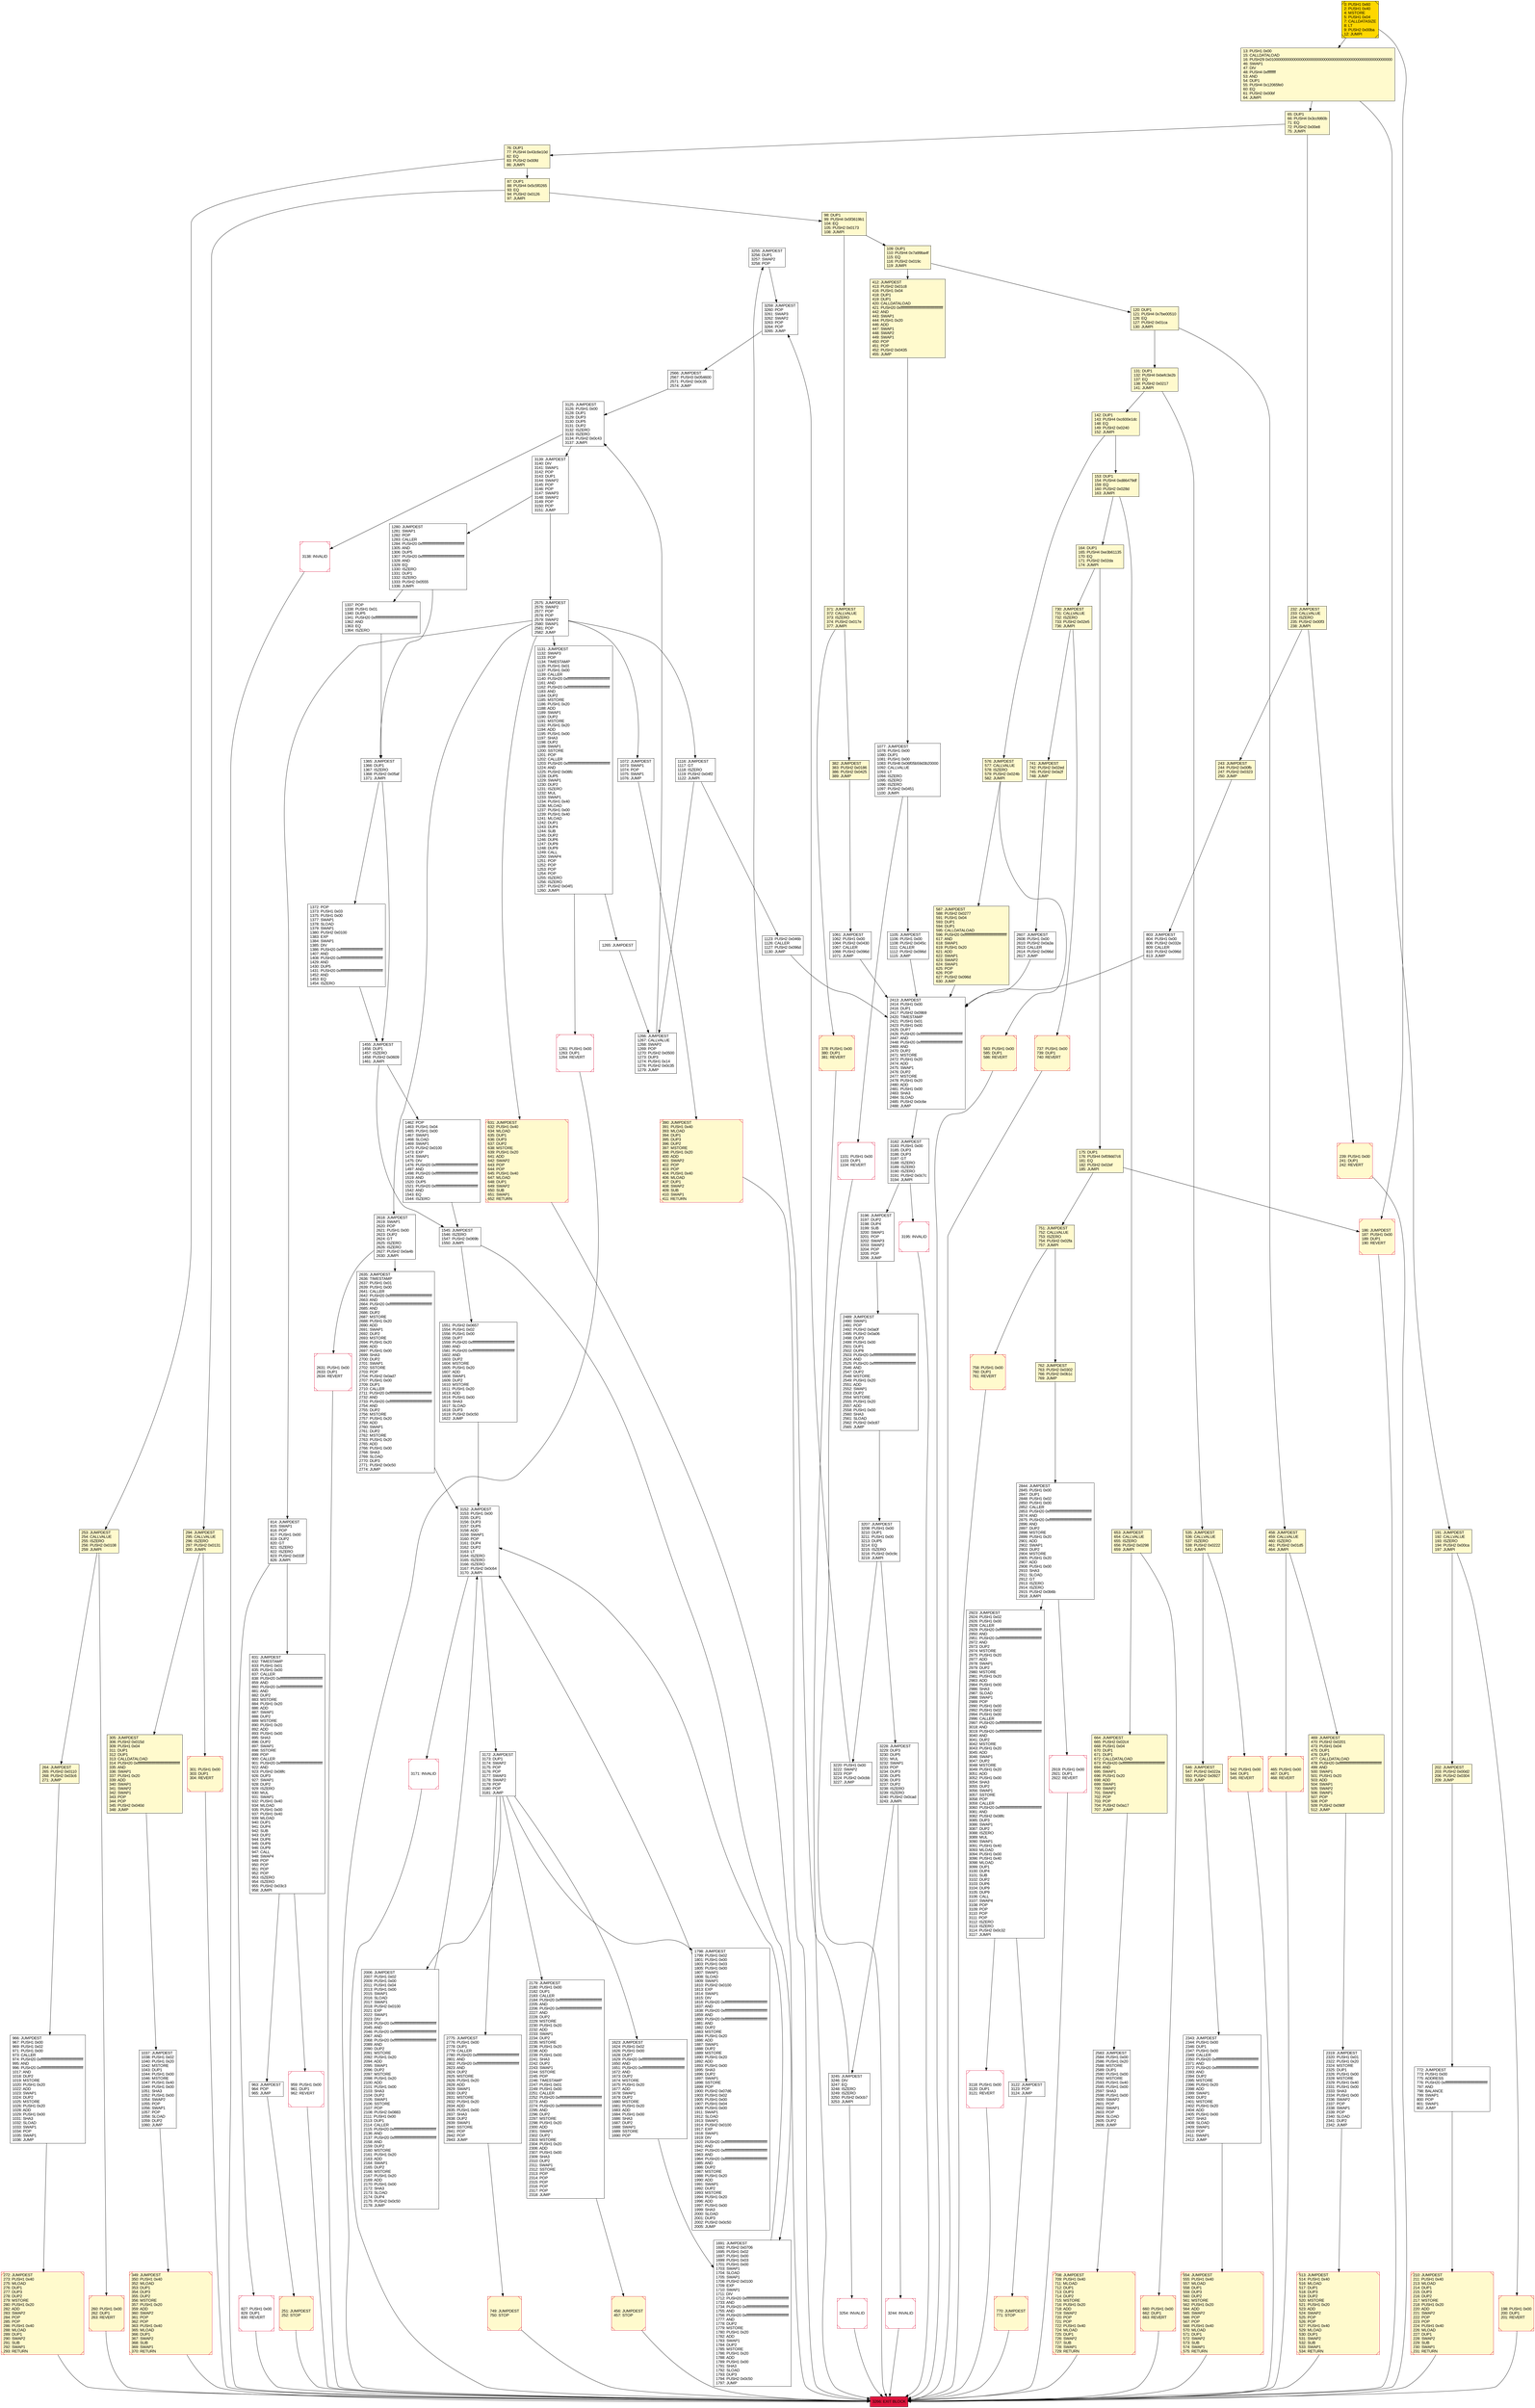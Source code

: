 digraph G {
bgcolor=transparent rankdir=UD;
node [shape=box style=filled color=black fillcolor=white fontname=arial fontcolor=black];
3255 [label="3255: JUMPDEST\l3256: DUP1\l3257: SWAP2\l3258: POP\l" ];
1337 [label="1337: POP\l1338: PUSH1 0x01\l1340: DUP5\l1341: PUSH20 0xffffffffffffffffffffffffffffffffffffffff\l1362: AND\l1363: EQ\l1364: ISZERO\l" ];
3172 [label="3172: JUMPDEST\l3173: DUP1\l3174: SWAP2\l3175: POP\l3176: POP\l3177: SWAP3\l3178: SWAP2\l3179: POP\l3180: POP\l3181: JUMP\l" ];
3254 [label="3254: INVALID\l" shape=Msquare color=crimson ];
1266 [label="1266: JUMPDEST\l1267: CALLVALUE\l1268: SWAP2\l1269: POP\l1270: PUSH2 0x0500\l1273: DUP3\l1274: PUSH1 0x14\l1276: PUSH2 0x0c35\l1279: JUMP\l" ];
1061 [label="1061: JUMPDEST\l1062: PUSH1 0x00\l1064: PUSH2 0x0430\l1067: CALLER\l1068: PUSH2 0x096d\l1071: JUMP\l" ];
814 [label="814: JUMPDEST\l815: SWAP1\l816: POP\l817: PUSH1 0x00\l819: DUP2\l820: GT\l821: ISZERO\l822: ISZERO\l823: PUSH2 0x033f\l826: JUMPI\l" ];
3244 [label="3244: INVALID\l" shape=Msquare color=crimson ];
3122 [label="3122: JUMPDEST\l3123: POP\l3124: JUMP\l" ];
2618 [label="2618: JUMPDEST\l2619: SWAP1\l2620: POP\l2621: PUSH1 0x00\l2623: DUP2\l2624: GT\l2625: ISZERO\l2626: ISZERO\l2627: PUSH2 0x0a4b\l2630: JUMPI\l" ];
175 [label="175: DUP1\l176: PUSH4 0xf09dd7c6\l181: EQ\l182: PUSH2 0x02ef\l185: JUMPI\l" fillcolor=lemonchiffon ];
2413 [label="2413: JUMPDEST\l2414: PUSH1 0x00\l2416: DUP1\l2417: PUSH2 0x09b9\l2420: TIMESTAMP\l2421: PUSH1 0x01\l2423: PUSH1 0x00\l2425: DUP7\l2426: PUSH20 0xffffffffffffffffffffffffffffffffffffffff\l2447: AND\l2448: PUSH20 0xffffffffffffffffffffffffffffffffffffffff\l2469: AND\l2470: DUP2\l2471: MSTORE\l2472: PUSH1 0x20\l2474: ADD\l2475: SWAP1\l2476: DUP2\l2477: MSTORE\l2478: PUSH1 0x20\l2480: ADD\l2481: PUSH1 0x00\l2483: SHA3\l2484: SLOAD\l2485: PUSH2 0x0c6e\l2488: JUMP\l" ];
959 [label="959: PUSH1 0x00\l961: DUP1\l962: REVERT\l" shape=Msquare color=crimson ];
131 [label="131: DUP1\l132: PUSH4 0xbefc3e2b\l137: EQ\l138: PUSH2 0x0217\l141: JUMPI\l" fillcolor=lemonchiffon ];
3152 [label="3152: JUMPDEST\l3153: PUSH1 0x00\l3155: DUP1\l3156: DUP3\l3157: DUP5\l3158: ADD\l3159: SWAP1\l3160: POP\l3161: DUP4\l3162: DUP2\l3163: LT\l3164: ISZERO\l3165: ISZERO\l3166: ISZERO\l3167: PUSH2 0x0c64\l3170: JUMPI\l" ];
1105 [label="1105: JUMPDEST\l1106: PUSH1 0x00\l1108: PUSH2 0x045c\l1111: CALLER\l1112: PUSH2 0x096d\l1115: JUMP\l" ];
2775 [label="2775: JUMPDEST\l2776: PUSH1 0x00\l2778: DUP1\l2779: CALLER\l2780: PUSH20 0xffffffffffffffffffffffffffffffffffffffff\l2801: AND\l2802: PUSH20 0xffffffffffffffffffffffffffffffffffffffff\l2823: AND\l2824: DUP2\l2825: MSTORE\l2826: PUSH1 0x20\l2828: ADD\l2829: SWAP1\l2830: DUP2\l2831: MSTORE\l2832: PUSH1 0x20\l2834: ADD\l2835: PUSH1 0x00\l2837: SHA3\l2838: DUP2\l2839: SWAP1\l2840: SSTORE\l2841: POP\l2842: POP\l2843: JUMP\l" ];
3245 [label="3245: JUMPDEST\l3246: DIV\l3247: EQ\l3248: ISZERO\l3249: ISZERO\l3250: PUSH2 0x0cb7\l3253: JUMPI\l" ];
1798 [label="1798: JUMPDEST\l1799: PUSH1 0x02\l1801: PUSH1 0x00\l1803: PUSH1 0x03\l1805: PUSH1 0x00\l1807: SWAP1\l1808: SLOAD\l1809: SWAP1\l1810: PUSH2 0x0100\l1813: EXP\l1814: SWAP1\l1815: DIV\l1816: PUSH20 0xffffffffffffffffffffffffffffffffffffffff\l1837: AND\l1838: PUSH20 0xffffffffffffffffffffffffffffffffffffffff\l1859: AND\l1860: PUSH20 0xffffffffffffffffffffffffffffffffffffffff\l1881: AND\l1882: DUP2\l1883: MSTORE\l1884: PUSH1 0x20\l1886: ADD\l1887: SWAP1\l1888: DUP2\l1889: MSTORE\l1890: PUSH1 0x20\l1892: ADD\l1893: PUSH1 0x00\l1895: SHA3\l1896: DUP2\l1897: SWAP1\l1898: SSTORE\l1899: POP\l1900: PUSH2 0x07d6\l1903: PUSH1 0x02\l1905: PUSH1 0x00\l1907: PUSH1 0x04\l1909: PUSH1 0x00\l1911: SWAP1\l1912: SLOAD\l1913: SWAP1\l1914: PUSH2 0x0100\l1917: EXP\l1918: SWAP1\l1919: DIV\l1920: PUSH20 0xffffffffffffffffffffffffffffffffffffffff\l1941: AND\l1942: PUSH20 0xffffffffffffffffffffffffffffffffffffffff\l1963: AND\l1964: PUSH20 0xffffffffffffffffffffffffffffffffffffffff\l1985: AND\l1986: DUP2\l1987: MSTORE\l1988: PUSH1 0x20\l1990: ADD\l1991: SWAP1\l1992: DUP2\l1993: MSTORE\l1994: PUSH1 0x20\l1996: ADD\l1997: PUSH1 0x00\l1999: SHA3\l2000: SLOAD\l2001: DUP3\l2002: PUSH2 0x0c50\l2005: JUMP\l" ];
1691 [label="1691: JUMPDEST\l1692: PUSH2 0x0706\l1695: PUSH1 0x02\l1697: PUSH1 0x00\l1699: PUSH1 0x03\l1701: PUSH1 0x00\l1703: SWAP1\l1704: SLOAD\l1705: SWAP1\l1706: PUSH2 0x0100\l1709: EXP\l1710: SWAP1\l1711: DIV\l1712: PUSH20 0xffffffffffffffffffffffffffffffffffffffff\l1733: AND\l1734: PUSH20 0xffffffffffffffffffffffffffffffffffffffff\l1755: AND\l1756: PUSH20 0xffffffffffffffffffffffffffffffffffffffff\l1777: AND\l1778: DUP2\l1779: MSTORE\l1780: PUSH1 0x20\l1782: ADD\l1783: SWAP1\l1784: DUP2\l1785: MSTORE\l1786: PUSH1 0x20\l1788: ADD\l1789: PUSH1 0x00\l1791: SHA3\l1792: SLOAD\l1793: DUP3\l1794: PUSH2 0x0c50\l1797: JUMP\l" ];
390 [label="390: JUMPDEST\l391: PUSH1 0x40\l393: MLOAD\l394: DUP1\l395: DUP3\l396: DUP2\l397: MSTORE\l398: PUSH1 0x20\l400: ADD\l401: SWAP2\l402: POP\l403: POP\l404: PUSH1 0x40\l406: MLOAD\l407: DUP1\l408: SWAP2\l409: SUB\l410: SWAP1\l411: RETURN\l" fillcolor=lemonchiffon shape=Msquare color=crimson ];
660 [label="660: PUSH1 0x00\l662: DUP1\l663: REVERT\l" fillcolor=lemonchiffon shape=Msquare color=crimson ];
3182 [label="3182: JUMPDEST\l3183: PUSH1 0x00\l3185: DUP3\l3186: DUP3\l3187: GT\l3188: ISZERO\l3189: ISZERO\l3190: ISZERO\l3191: PUSH2 0x0c7c\l3194: JUMPI\l" ];
1365 [label="1365: JUMPDEST\l1366: DUP1\l1367: ISZERO\l1368: PUSH2 0x05af\l1371: JUMPI\l" ];
1265 [label="1265: JUMPDEST\l" ];
2006 [label="2006: JUMPDEST\l2007: PUSH1 0x02\l2009: PUSH1 0x00\l2011: PUSH1 0x04\l2013: PUSH1 0x00\l2015: SWAP1\l2016: SLOAD\l2017: SWAP1\l2018: PUSH2 0x0100\l2021: EXP\l2022: SWAP1\l2023: DIV\l2024: PUSH20 0xffffffffffffffffffffffffffffffffffffffff\l2045: AND\l2046: PUSH20 0xffffffffffffffffffffffffffffffffffffffff\l2067: AND\l2068: PUSH20 0xffffffffffffffffffffffffffffffffffffffff\l2089: AND\l2090: DUP2\l2091: MSTORE\l2092: PUSH1 0x20\l2094: ADD\l2095: SWAP1\l2096: DUP2\l2097: MSTORE\l2098: PUSH1 0x20\l2100: ADD\l2101: PUSH1 0x00\l2103: SHA3\l2104: DUP2\l2105: SWAP1\l2106: SSTORE\l2107: POP\l2108: PUSH2 0x0883\l2111: PUSH1 0x00\l2113: DUP1\l2114: CALLER\l2115: PUSH20 0xffffffffffffffffffffffffffffffffffffffff\l2136: AND\l2137: PUSH20 0xffffffffffffffffffffffffffffffffffffffff\l2158: AND\l2159: DUP2\l2160: MSTORE\l2161: PUSH1 0x20\l2163: ADD\l2164: SWAP1\l2165: DUP2\l2166: MSTORE\l2167: PUSH1 0x20\l2169: ADD\l2170: PUSH1 0x00\l2172: SHA3\l2173: SLOAD\l2174: DUP4\l2175: PUSH2 0x0c50\l2178: JUMP\l" ];
294 [label="294: JUMPDEST\l295: CALLVALUE\l296: ISZERO\l297: PUSH2 0x0131\l300: JUMPI\l" fillcolor=lemonchiffon ];
737 [label="737: PUSH1 0x00\l739: DUP1\l740: REVERT\l" fillcolor=lemonchiffon shape=Msquare color=crimson ];
191 [label="191: JUMPDEST\l192: CALLVALUE\l193: ISZERO\l194: PUSH2 0x00ca\l197: JUMPI\l" fillcolor=lemonchiffon ];
243 [label="243: JUMPDEST\l244: PUSH2 0x00fb\l247: PUSH2 0x0323\l250: JUMP\l" fillcolor=lemonchiffon ];
2566 [label="2566: JUMPDEST\l2567: PUSH3 0x054600\l2571: PUSH2 0x0c35\l2574: JUMP\l" ];
3196 [label="3196: JUMPDEST\l3197: DUP2\l3198: DUP4\l3199: SUB\l3200: SWAP1\l3201: POP\l3202: SWAP3\l3203: SWAP2\l3204: POP\l3205: POP\l3206: JUMP\l" ];
2575 [label="2575: JUMPDEST\l2576: SWAP2\l2577: POP\l2578: POP\l2579: SWAP2\l2580: SWAP1\l2581: POP\l2582: JUMP\l" ];
1077 [label="1077: JUMPDEST\l1078: PUSH1 0x00\l1080: DUP1\l1081: PUSH1 0x00\l1083: PUSH8 0x06f05b59d3b20000\l1092: CALLVALUE\l1093: LT\l1094: ISZERO\l1095: ISZERO\l1096: ISZERO\l1097: PUSH2 0x0451\l1100: JUMPI\l" ];
1123 [label="1123: PUSH2 0x046b\l1126: CALLER\l1127: PUSH2 0x096d\l1130: JUMP\l" ];
1261 [label="1261: PUSH1 0x00\l1263: DUP1\l1264: REVERT\l" shape=Msquare color=crimson ];
239 [label="239: PUSH1 0x00\l241: DUP1\l242: REVERT\l" fillcolor=lemonchiffon shape=Msquare color=crimson ];
264 [label="264: JUMPDEST\l265: PUSH2 0x0110\l268: PUSH2 0x03c6\l271: JUMP\l" fillcolor=lemonchiffon ];
1551 [label="1551: PUSH2 0x0657\l1554: PUSH1 0x02\l1556: PUSH1 0x00\l1558: DUP7\l1559: PUSH20 0xffffffffffffffffffffffffffffffffffffffff\l1580: AND\l1581: PUSH20 0xffffffffffffffffffffffffffffffffffffffff\l1602: AND\l1603: DUP2\l1604: MSTORE\l1605: PUSH1 0x20\l1607: ADD\l1608: SWAP1\l1609: DUP2\l1610: MSTORE\l1611: PUSH1 0x20\l1613: ADD\l1614: PUSH1 0x00\l1616: SHA3\l1617: SLOAD\l1618: DUP3\l1619: PUSH2 0x0c50\l1622: JUMP\l" ];
762 [label="762: JUMPDEST\l763: PUSH2 0x0302\l766: PUSH2 0x0b1c\l769: JUMP\l" fillcolor=lemonchiffon ];
1372 [label="1372: POP\l1373: PUSH1 0x03\l1375: PUSH1 0x00\l1377: SWAP1\l1378: SLOAD\l1379: SWAP1\l1380: PUSH2 0x0100\l1383: EXP\l1384: SWAP1\l1385: DIV\l1386: PUSH20 0xffffffffffffffffffffffffffffffffffffffff\l1407: AND\l1408: PUSH20 0xffffffffffffffffffffffffffffffffffffffff\l1429: AND\l1430: DUP5\l1431: PUSH20 0xffffffffffffffffffffffffffffffffffffffff\l1452: AND\l1453: EQ\l1454: ISZERO\l" ];
758 [label="758: PUSH1 0x00\l760: DUP1\l761: REVERT\l" fillcolor=lemonchiffon shape=Msquare color=crimson ];
202 [label="202: JUMPDEST\l203: PUSH2 0x00d2\l206: PUSH2 0x0304\l209: JUMP\l" fillcolor=lemonchiffon ];
456 [label="456: JUMPDEST\l457: STOP\l" fillcolor=lemonchiffon shape=Msquare color=crimson ];
210 [label="210: JUMPDEST\l211: PUSH1 0x40\l213: MLOAD\l214: DUP1\l215: DUP3\l216: DUP2\l217: MSTORE\l218: PUSH1 0x20\l220: ADD\l221: SWAP2\l222: POP\l223: POP\l224: PUSH1 0x40\l226: MLOAD\l227: DUP1\l228: SWAP2\l229: SUB\l230: SWAP1\l231: RETURN\l" fillcolor=lemonchiffon shape=Msquare color=crimson ];
1072 [label="1072: JUMPDEST\l1073: SWAP1\l1074: POP\l1075: SWAP1\l1076: JUMP\l" ];
232 [label="232: JUMPDEST\l233: CALLVALUE\l234: ISZERO\l235: PUSH2 0x00f3\l238: JUMPI\l" fillcolor=lemonchiffon ];
198 [label="198: PUSH1 0x00\l200: DUP1\l201: REVERT\l" fillcolor=lemonchiffon shape=Msquare color=crimson ];
1455 [label="1455: JUMPDEST\l1456: DUP1\l1457: ISZERO\l1458: PUSH2 0x0609\l1461: JUMPI\l" ];
803 [label="803: JUMPDEST\l804: PUSH1 0x00\l806: PUSH2 0x032e\l809: CALLER\l810: PUSH2 0x096d\l813: JUMP\l" ];
142 [label="142: DUP1\l143: PUSH4 0xc600e1dc\l148: EQ\l149: PUSH2 0x0240\l152: JUMPI\l" fillcolor=lemonchiffon ];
251 [label="251: JUMPDEST\l252: STOP\l" fillcolor=lemonchiffon shape=Msquare color=crimson ];
305 [label="305: JUMPDEST\l306: PUSH2 0x015d\l309: PUSH1 0x04\l311: DUP1\l312: DUP1\l313: CALLDATALOAD\l314: PUSH20 0xffffffffffffffffffffffffffffffffffffffff\l335: AND\l336: SWAP1\l337: PUSH1 0x20\l339: ADD\l340: SWAP1\l341: SWAP2\l342: SWAP1\l343: POP\l344: POP\l345: PUSH2 0x040d\l348: JUMP\l" fillcolor=lemonchiffon ];
3139 [label="3139: JUMPDEST\l3140: DIV\l3141: SWAP1\l3142: POP\l3143: DUP1\l3144: SWAP2\l3145: POP\l3146: POP\l3147: SWAP3\l3148: SWAP2\l3149: POP\l3150: POP\l3151: JUMP\l" ];
465 [label="465: PUSH1 0x00\l467: DUP1\l468: REVERT\l" fillcolor=lemonchiffon shape=Msquare color=crimson ];
730 [label="730: JUMPDEST\l731: CALLVALUE\l732: ISZERO\l733: PUSH2 0x02e5\l736: JUMPI\l" fillcolor=lemonchiffon ];
708 [label="708: JUMPDEST\l709: PUSH1 0x40\l711: MLOAD\l712: DUP1\l713: DUP3\l714: DUP2\l715: MSTORE\l716: PUSH1 0x20\l718: ADD\l719: SWAP2\l720: POP\l721: POP\l722: PUSH1 0x40\l724: MLOAD\l725: DUP1\l726: SWAP2\l727: SUB\l728: SWAP1\l729: RETURN\l" fillcolor=lemonchiffon shape=Msquare color=crimson ];
13 [label="13: PUSH1 0x00\l15: CALLDATALOAD\l16: PUSH29 0x0100000000000000000000000000000000000000000000000000000000\l46: SWAP1\l47: DIV\l48: PUSH4 0xffffffff\l53: AND\l54: DUP1\l55: PUSH4 0x12065fe0\l60: EQ\l61: PUSH2 0x00bf\l64: JUMPI\l" fillcolor=lemonchiffon ];
749 [label="749: JUMPDEST\l750: STOP\l" fillcolor=lemonchiffon shape=Msquare color=crimson ];
3207 [label="3207: JUMPDEST\l3208: PUSH1 0x00\l3210: DUP1\l3211: PUSH1 0x00\l3213: DUP5\l3214: EQ\l3215: ISZERO\l3216: PUSH2 0x0c9c\l3219: JUMPI\l" ];
109 [label="109: DUP1\l110: PUSH4 0x7a99ba4f\l115: EQ\l116: PUSH2 0x019c\l119: JUMPI\l" fillcolor=lemonchiffon ];
1280 [label="1280: JUMPDEST\l1281: SWAP1\l1282: POP\l1283: CALLER\l1284: PUSH20 0xffffffffffffffffffffffffffffffffffffffff\l1305: AND\l1306: DUP5\l1307: PUSH20 0xffffffffffffffffffffffffffffffffffffffff\l1328: AND\l1329: EQ\l1330: ISZERO\l1331: DUP1\l1332: ISZERO\l1333: PUSH2 0x0555\l1336: JUMPI\l" ];
1623 [label="1623: JUMPDEST\l1624: PUSH1 0x02\l1626: PUSH1 0x00\l1628: DUP7\l1629: PUSH20 0xffffffffffffffffffffffffffffffffffffffff\l1650: AND\l1651: PUSH20 0xffffffffffffffffffffffffffffffffffffffff\l1672: AND\l1673: DUP2\l1674: MSTORE\l1675: PUSH1 0x20\l1677: ADD\l1678: SWAP1\l1679: DUP2\l1680: MSTORE\l1681: PUSH1 0x20\l1683: ADD\l1684: PUSH1 0x00\l1686: SHA3\l1687: DUP2\l1688: SWAP1\l1689: SSTORE\l1690: POP\l" ];
3125 [label="3125: JUMPDEST\l3126: PUSH1 0x00\l3128: DUP1\l3129: DUP3\l3130: DUP5\l3131: DUP2\l3132: ISZERO\l3133: ISZERO\l3134: PUSH2 0x0c43\l3137: JUMPI\l" ];
301 [label="301: PUSH1 0x00\l303: DUP1\l304: REVERT\l" fillcolor=lemonchiffon shape=Msquare color=crimson ];
3118 [label="3118: PUSH1 0x00\l3120: DUP1\l3121: REVERT\l" shape=Msquare color=crimson ];
535 [label="535: JUMPDEST\l536: CALLVALUE\l537: ISZERO\l538: PUSH2 0x0222\l541: JUMPI\l" fillcolor=lemonchiffon ];
770 [label="770: JUMPDEST\l771: STOP\l" fillcolor=lemonchiffon shape=Msquare color=crimson ];
2607 [label="2607: JUMPDEST\l2608: PUSH1 0x00\l2610: PUSH2 0x0a3a\l2613: CALLER\l2614: PUSH2 0x096d\l2617: JUMP\l" ];
554 [label="554: JUMPDEST\l555: PUSH1 0x40\l557: MLOAD\l558: DUP1\l559: DUP3\l560: DUP2\l561: MSTORE\l562: PUSH1 0x20\l564: ADD\l565: SWAP2\l566: POP\l567: POP\l568: PUSH1 0x40\l570: MLOAD\l571: DUP1\l572: SWAP2\l573: SUB\l574: SWAP1\l575: RETURN\l" fillcolor=lemonchiffon shape=Msquare color=crimson ];
827 [label="827: PUSH1 0x00\l829: DUP1\l830: REVERT\l" shape=Msquare color=crimson ];
3259 [label="3259: JUMPDEST\l3260: POP\l3261: SWAP3\l3262: SWAP2\l3263: POP\l3264: POP\l3265: JUMP\l" ];
469 [label="469: JUMPDEST\l470: PUSH2 0x0201\l473: PUSH1 0x04\l475: DUP1\l476: DUP1\l477: CALLDATALOAD\l478: PUSH20 0xffffffffffffffffffffffffffffffffffffffff\l499: AND\l500: SWAP1\l501: PUSH1 0x20\l503: ADD\l504: SWAP1\l505: SWAP2\l506: SWAP1\l507: POP\l508: POP\l509: PUSH2 0x090f\l512: JUMP\l" fillcolor=lemonchiffon ];
65 [label="65: DUP1\l66: PUSH4 0x3ccfd60b\l71: EQ\l72: PUSH2 0x00e8\l75: JUMPI\l" fillcolor=lemonchiffon ];
253 [label="253: JUMPDEST\l254: CALLVALUE\l255: ISZERO\l256: PUSH2 0x0108\l259: JUMPI\l" fillcolor=lemonchiffon ];
272 [label="272: JUMPDEST\l273: PUSH1 0x40\l275: MLOAD\l276: DUP1\l277: DUP3\l278: DUP2\l279: MSTORE\l280: PUSH1 0x20\l282: ADD\l283: SWAP2\l284: POP\l285: POP\l286: PUSH1 0x40\l288: MLOAD\l289: DUP1\l290: SWAP2\l291: SUB\l292: SWAP1\l293: RETURN\l" fillcolor=lemonchiffon shape=Msquare color=crimson ];
260 [label="260: PUSH1 0x00\l262: DUP1\l263: REVERT\l" fillcolor=lemonchiffon shape=Msquare color=crimson ];
371 [label="371: JUMPDEST\l372: CALLVALUE\l373: ISZERO\l374: PUSH2 0x017e\l377: JUMPI\l" fillcolor=lemonchiffon ];
120 [label="120: DUP1\l121: PUSH4 0x7be00510\l126: EQ\l127: PUSH2 0x01ca\l130: JUMPI\l" fillcolor=lemonchiffon ];
2179 [label="2179: JUMPDEST\l2180: PUSH1 0x00\l2182: DUP1\l2183: CALLER\l2184: PUSH20 0xffffffffffffffffffffffffffffffffffffffff\l2205: AND\l2206: PUSH20 0xffffffffffffffffffffffffffffffffffffffff\l2227: AND\l2228: DUP2\l2229: MSTORE\l2230: PUSH1 0x20\l2232: ADD\l2233: SWAP1\l2234: DUP2\l2235: MSTORE\l2236: PUSH1 0x20\l2238: ADD\l2239: PUSH1 0x00\l2241: SHA3\l2242: DUP2\l2243: SWAP1\l2244: SSTORE\l2245: POP\l2246: TIMESTAMP\l2247: PUSH1 0x01\l2249: PUSH1 0x00\l2251: CALLER\l2252: PUSH20 0xffffffffffffffffffffffffffffffffffffffff\l2273: AND\l2274: PUSH20 0xffffffffffffffffffffffffffffffffffffffff\l2295: AND\l2296: DUP2\l2297: MSTORE\l2298: PUSH1 0x20\l2300: ADD\l2301: SWAP1\l2302: DUP2\l2303: MSTORE\l2304: PUSH1 0x20\l2306: ADD\l2307: PUSH1 0x00\l2309: SHA3\l2310: DUP2\l2311: SWAP1\l2312: SSTORE\l2313: POP\l2314: POP\l2315: POP\l2316: POP\l2317: POP\l2318: JUMP\l" ];
87 [label="87: DUP1\l88: PUSH4 0x5c5f0265\l93: EQ\l94: PUSH2 0x0126\l97: JUMPI\l" fillcolor=lemonchiffon ];
513 [label="513: JUMPDEST\l514: PUSH1 0x40\l516: MLOAD\l517: DUP1\l518: DUP3\l519: DUP2\l520: MSTORE\l521: PUSH1 0x20\l523: ADD\l524: SWAP2\l525: POP\l526: POP\l527: PUSH1 0x40\l529: MLOAD\l530: DUP1\l531: SWAP2\l532: SUB\l533: SWAP1\l534: RETURN\l" fillcolor=lemonchiffon shape=Msquare color=crimson ];
2844 [label="2844: JUMPDEST\l2845: PUSH1 0x00\l2847: DUP1\l2848: PUSH1 0x02\l2850: PUSH1 0x00\l2852: CALLER\l2853: PUSH20 0xffffffffffffffffffffffffffffffffffffffff\l2874: AND\l2875: PUSH20 0xffffffffffffffffffffffffffffffffffffffff\l2896: AND\l2897: DUP2\l2898: MSTORE\l2899: PUSH1 0x20\l2901: ADD\l2902: SWAP1\l2903: DUP2\l2904: MSTORE\l2905: PUSH1 0x20\l2907: ADD\l2908: PUSH1 0x00\l2910: SHA3\l2911: SLOAD\l2912: GT\l2913: ISZERO\l2914: ISZERO\l2915: PUSH2 0x0b6b\l2918: JUMPI\l" ];
966 [label="966: JUMPDEST\l967: PUSH1 0x00\l969: PUSH1 0x02\l971: PUSH1 0x00\l973: CALLER\l974: PUSH20 0xffffffffffffffffffffffffffffffffffffffff\l995: AND\l996: PUSH20 0xffffffffffffffffffffffffffffffffffffffff\l1017: AND\l1018: DUP2\l1019: MSTORE\l1020: PUSH1 0x20\l1022: ADD\l1023: SWAP1\l1024: DUP2\l1025: MSTORE\l1026: PUSH1 0x20\l1028: ADD\l1029: PUSH1 0x00\l1031: SHA3\l1032: SLOAD\l1033: SWAP1\l1034: POP\l1035: SWAP1\l1036: JUMP\l" ];
3228 [label="3228: JUMPDEST\l3229: DUP3\l3230: DUP5\l3231: MUL\l3232: SWAP1\l3233: POP\l3234: DUP3\l3235: DUP5\l3236: DUP3\l3237: DUP2\l3238: ISZERO\l3239: ISZERO\l3240: PUSH2 0x0cad\l3243: JUMPI\l" ];
664 [label="664: JUMPDEST\l665: PUSH2 0x02c4\l668: PUSH1 0x04\l670: DUP1\l671: DUP1\l672: CALLDATALOAD\l673: PUSH20 0xffffffffffffffffffffffffffffffffffffffff\l694: AND\l695: SWAP1\l696: PUSH1 0x20\l698: ADD\l699: SWAP1\l700: SWAP2\l701: SWAP1\l702: POP\l703: POP\l704: PUSH2 0x0a17\l707: JUMP\l" fillcolor=lemonchiffon ];
772 [label="772: JUMPDEST\l773: PUSH1 0x00\l775: ADDRESS\l776: PUSH20 0xffffffffffffffffffffffffffffffffffffffff\l797: AND\l798: BALANCE\l799: SWAP1\l800: POP\l801: SWAP1\l802: JUMP\l" ];
186 [label="186: JUMPDEST\l187: PUSH1 0x00\l189: DUP1\l190: REVERT\l" fillcolor=lemonchiffon shape=Msquare color=crimson ];
542 [label="542: PUSH1 0x00\l544: DUP1\l545: REVERT\l" fillcolor=lemonchiffon shape=Msquare color=crimson ];
98 [label="98: DUP1\l99: PUSH4 0x5f3619b1\l104: EQ\l105: PUSH2 0x0173\l108: JUMPI\l" fillcolor=lemonchiffon ];
3266 [label="3266: EXIT BLOCK\l" fillcolor=crimson ];
546 [label="546: JUMPDEST\l547: PUSH2 0x022a\l550: PUSH2 0x0927\l553: JUMP\l" fillcolor=lemonchiffon ];
631 [label="631: JUMPDEST\l632: PUSH1 0x40\l634: MLOAD\l635: DUP1\l636: DUP3\l637: DUP2\l638: MSTORE\l639: PUSH1 0x20\l641: ADD\l642: SWAP2\l643: POP\l644: POP\l645: PUSH1 0x40\l647: MLOAD\l648: DUP1\l649: SWAP2\l650: SUB\l651: SWAP1\l652: RETURN\l" fillcolor=lemonchiffon shape=Msquare color=crimson ];
3195 [label="3195: INVALID\l" shape=Msquare color=crimson ];
382 [label="382: JUMPDEST\l383: PUSH2 0x0186\l386: PUSH2 0x0425\l389: JUMP\l" fillcolor=lemonchiffon ];
2919 [label="2919: PUSH1 0x00\l2921: DUP1\l2922: REVERT\l" shape=Msquare color=crimson ];
2489 [label="2489: JUMPDEST\l2490: SWAP1\l2491: POP\l2492: PUSH2 0x0a0f\l2495: PUSH2 0x0a06\l2498: DUP3\l2499: PUSH1 0x00\l2501: DUP1\l2502: DUP8\l2503: PUSH20 0xffffffffffffffffffffffffffffffffffffffff\l2524: AND\l2525: PUSH20 0xffffffffffffffffffffffffffffffffffffffff\l2546: AND\l2547: DUP2\l2548: MSTORE\l2549: PUSH1 0x20\l2551: ADD\l2552: SWAP1\l2553: DUP2\l2554: MSTORE\l2555: PUSH1 0x20\l2557: ADD\l2558: PUSH1 0x00\l2560: SHA3\l2561: SLOAD\l2562: PUSH2 0x0c87\l2565: JUMP\l" ];
2583 [label="2583: JUMPDEST\l2584: PUSH1 0x00\l2586: PUSH1 0x20\l2588: MSTORE\l2589: DUP1\l2590: PUSH1 0x00\l2592: MSTORE\l2593: PUSH1 0x40\l2595: PUSH1 0x00\l2597: SHA3\l2598: PUSH1 0x00\l2600: SWAP2\l2601: POP\l2602: SWAP1\l2603: POP\l2604: SLOAD\l2605: DUP2\l2606: JUMP\l" ];
751 [label="751: JUMPDEST\l752: CALLVALUE\l753: ISZERO\l754: PUSH2 0x02fa\l757: JUMPI\l" fillcolor=lemonchiffon ];
1545 [label="1545: JUMPDEST\l1546: ISZERO\l1547: PUSH2 0x069b\l1550: JUMPI\l" ];
1037 [label="1037: JUMPDEST\l1038: PUSH1 0x02\l1040: PUSH1 0x20\l1042: MSTORE\l1043: DUP1\l1044: PUSH1 0x00\l1046: MSTORE\l1047: PUSH1 0x40\l1049: PUSH1 0x00\l1051: SHA3\l1052: PUSH1 0x00\l1054: SWAP2\l1055: POP\l1056: SWAP1\l1057: POP\l1058: SLOAD\l1059: DUP2\l1060: JUMP\l" ];
831 [label="831: JUMPDEST\l832: TIMESTAMP\l833: PUSH1 0x01\l835: PUSH1 0x00\l837: CALLER\l838: PUSH20 0xffffffffffffffffffffffffffffffffffffffff\l859: AND\l860: PUSH20 0xffffffffffffffffffffffffffffffffffffffff\l881: AND\l882: DUP2\l883: MSTORE\l884: PUSH1 0x20\l886: ADD\l887: SWAP1\l888: DUP2\l889: MSTORE\l890: PUSH1 0x20\l892: ADD\l893: PUSH1 0x00\l895: SHA3\l896: DUP2\l897: SWAP1\l898: SSTORE\l899: POP\l900: CALLER\l901: PUSH20 0xffffffffffffffffffffffffffffffffffffffff\l922: AND\l923: PUSH2 0x08fc\l926: DUP3\l927: SWAP1\l928: DUP2\l929: ISZERO\l930: MUL\l931: SWAP1\l932: PUSH1 0x40\l934: MLOAD\l935: PUSH1 0x00\l937: PUSH1 0x40\l939: MLOAD\l940: DUP1\l941: DUP4\l942: SUB\l943: DUP2\l944: DUP6\l945: DUP9\l946: DUP9\l947: CALL\l948: SWAP4\l949: POP\l950: POP\l951: POP\l952: POP\l953: ISZERO\l954: ISZERO\l955: PUSH2 0x03c3\l958: JUMPI\l" ];
2319 [label="2319: JUMPDEST\l2320: PUSH1 0x01\l2322: PUSH1 0x20\l2324: MSTORE\l2325: DUP1\l2326: PUSH1 0x00\l2328: MSTORE\l2329: PUSH1 0x40\l2331: PUSH1 0x00\l2333: SHA3\l2334: PUSH1 0x00\l2336: SWAP2\l2337: POP\l2338: SWAP1\l2339: POP\l2340: SLOAD\l2341: DUP2\l2342: JUMP\l" ];
378 [label="378: PUSH1 0x00\l380: DUP1\l381: REVERT\l" fillcolor=lemonchiffon shape=Msquare color=crimson ];
3171 [label="3171: INVALID\l" shape=Msquare color=crimson ];
412 [label="412: JUMPDEST\l413: PUSH2 0x01c8\l416: PUSH1 0x04\l418: DUP1\l419: DUP1\l420: CALLDATALOAD\l421: PUSH20 0xffffffffffffffffffffffffffffffffffffffff\l442: AND\l443: SWAP1\l444: PUSH1 0x20\l446: ADD\l447: SWAP1\l448: SWAP2\l449: SWAP1\l450: POP\l451: POP\l452: PUSH2 0x0435\l455: JUMP\l" fillcolor=lemonchiffon ];
153 [label="153: DUP1\l154: PUSH4 0xd86479df\l159: EQ\l160: PUSH2 0x028d\l163: JUMPI\l" fillcolor=lemonchiffon ];
76 [label="76: DUP1\l77: PUSH4 0x43c6e10d\l82: EQ\l83: PUSH2 0x00fd\l86: JUMPI\l" fillcolor=lemonchiffon ];
1462 [label="1462: POP\l1463: PUSH1 0x04\l1465: PUSH1 0x00\l1467: SWAP1\l1468: SLOAD\l1469: SWAP1\l1470: PUSH2 0x0100\l1473: EXP\l1474: SWAP1\l1475: DIV\l1476: PUSH20 0xffffffffffffffffffffffffffffffffffffffff\l1497: AND\l1498: PUSH20 0xffffffffffffffffffffffffffffffffffffffff\l1519: AND\l1520: DUP5\l1521: PUSH20 0xffffffffffffffffffffffffffffffffffffffff\l1542: AND\l1543: EQ\l1544: ISZERO\l" ];
653 [label="653: JUMPDEST\l654: CALLVALUE\l655: ISZERO\l656: PUSH2 0x0298\l659: JUMPI\l" fillcolor=lemonchiffon ];
963 [label="963: JUMPDEST\l964: POP\l965: JUMP\l" ];
583 [label="583: PUSH1 0x00\l585: DUP1\l586: REVERT\l" fillcolor=lemonchiffon shape=Msquare color=crimson ];
2631 [label="2631: PUSH1 0x00\l2633: DUP1\l2634: REVERT\l" shape=Msquare color=crimson ];
576 [label="576: JUMPDEST\l577: CALLVALUE\l578: ISZERO\l579: PUSH2 0x024b\l582: JUMPI\l" fillcolor=lemonchiffon ];
0 [label="0: PUSH1 0x60\l2: PUSH1 0x40\l4: MSTORE\l5: PUSH1 0x04\l7: CALLDATASIZE\l8: LT\l9: PUSH2 0x00ba\l12: JUMPI\l" fillcolor=lemonchiffon shape=Msquare fillcolor=gold ];
741 [label="741: JUMPDEST\l742: PUSH2 0x02ed\l745: PUSH2 0x0a2f\l748: JUMP\l" fillcolor=lemonchiffon ];
1101 [label="1101: PUSH1 0x00\l1103: DUP1\l1104: REVERT\l" shape=Msquare color=crimson ];
349 [label="349: JUMPDEST\l350: PUSH1 0x40\l352: MLOAD\l353: DUP1\l354: DUP3\l355: DUP2\l356: MSTORE\l357: PUSH1 0x20\l359: ADD\l360: SWAP2\l361: POP\l362: POP\l363: PUSH1 0x40\l365: MLOAD\l366: DUP1\l367: SWAP2\l368: SUB\l369: SWAP1\l370: RETURN\l" fillcolor=lemonchiffon shape=Msquare color=crimson ];
3220 [label="3220: PUSH1 0x00\l3222: SWAP2\l3223: POP\l3224: PUSH2 0x0cbb\l3227: JUMP\l" ];
2343 [label="2343: JUMPDEST\l2344: PUSH1 0x00\l2346: DUP1\l2347: PUSH1 0x00\l2349: CALLER\l2350: PUSH20 0xffffffffffffffffffffffffffffffffffffffff\l2371: AND\l2372: PUSH20 0xffffffffffffffffffffffffffffffffffffffff\l2393: AND\l2394: DUP2\l2395: MSTORE\l2396: PUSH1 0x20\l2398: ADD\l2399: SWAP1\l2400: DUP2\l2401: MSTORE\l2402: PUSH1 0x20\l2404: ADD\l2405: PUSH1 0x00\l2407: SHA3\l2408: SLOAD\l2409: SWAP1\l2410: POP\l2411: SWAP1\l2412: JUMP\l" ];
2635 [label="2635: JUMPDEST\l2636: TIMESTAMP\l2637: PUSH1 0x01\l2639: PUSH1 0x00\l2641: CALLER\l2642: PUSH20 0xffffffffffffffffffffffffffffffffffffffff\l2663: AND\l2664: PUSH20 0xffffffffffffffffffffffffffffffffffffffff\l2685: AND\l2686: DUP2\l2687: MSTORE\l2688: PUSH1 0x20\l2690: ADD\l2691: SWAP1\l2692: DUP2\l2693: MSTORE\l2694: PUSH1 0x20\l2696: ADD\l2697: PUSH1 0x00\l2699: SHA3\l2700: DUP2\l2701: SWAP1\l2702: SSTORE\l2703: POP\l2704: PUSH2 0x0ad7\l2707: PUSH1 0x00\l2709: DUP1\l2710: CALLER\l2711: PUSH20 0xffffffffffffffffffffffffffffffffffffffff\l2732: AND\l2733: PUSH20 0xffffffffffffffffffffffffffffffffffffffff\l2754: AND\l2755: DUP2\l2756: MSTORE\l2757: PUSH1 0x20\l2759: ADD\l2760: SWAP1\l2761: DUP2\l2762: MSTORE\l2763: PUSH1 0x20\l2765: ADD\l2766: PUSH1 0x00\l2768: SHA3\l2769: SLOAD\l2770: DUP3\l2771: PUSH2 0x0c50\l2774: JUMP\l" ];
458 [label="458: JUMPDEST\l459: CALLVALUE\l460: ISZERO\l461: PUSH2 0x01d5\l464: JUMPI\l" fillcolor=lemonchiffon ];
1131 [label="1131: JUMPDEST\l1132: SWAP3\l1133: POP\l1134: TIMESTAMP\l1135: PUSH1 0x01\l1137: PUSH1 0x00\l1139: CALLER\l1140: PUSH20 0xffffffffffffffffffffffffffffffffffffffff\l1161: AND\l1162: PUSH20 0xffffffffffffffffffffffffffffffffffffffff\l1183: AND\l1184: DUP2\l1185: MSTORE\l1186: PUSH1 0x20\l1188: ADD\l1189: SWAP1\l1190: DUP2\l1191: MSTORE\l1192: PUSH1 0x20\l1194: ADD\l1195: PUSH1 0x00\l1197: SHA3\l1198: DUP2\l1199: SWAP1\l1200: SSTORE\l1201: POP\l1202: CALLER\l1203: PUSH20 0xffffffffffffffffffffffffffffffffffffffff\l1224: AND\l1225: PUSH2 0x08fc\l1228: DUP5\l1229: SWAP1\l1230: DUP2\l1231: ISZERO\l1232: MUL\l1233: SWAP1\l1234: PUSH1 0x40\l1236: MLOAD\l1237: PUSH1 0x00\l1239: PUSH1 0x40\l1241: MLOAD\l1242: DUP1\l1243: DUP4\l1244: SUB\l1245: DUP2\l1246: DUP6\l1247: DUP9\l1248: DUP9\l1249: CALL\l1250: SWAP4\l1251: POP\l1252: POP\l1253: POP\l1254: POP\l1255: ISZERO\l1256: ISZERO\l1257: PUSH2 0x04f1\l1260: JUMPI\l" ];
164 [label="164: DUP1\l165: PUSH4 0xe3b61135\l170: EQ\l171: PUSH2 0x02da\l174: JUMPI\l" fillcolor=lemonchiffon ];
587 [label="587: JUMPDEST\l588: PUSH2 0x0277\l591: PUSH1 0x04\l593: DUP1\l594: DUP1\l595: CALLDATALOAD\l596: PUSH20 0xffffffffffffffffffffffffffffffffffffffff\l617: AND\l618: SWAP1\l619: PUSH1 0x20\l621: ADD\l622: SWAP1\l623: SWAP2\l624: SWAP1\l625: POP\l626: POP\l627: PUSH2 0x096d\l630: JUMP\l" fillcolor=lemonchiffon ];
1116 [label="1116: JUMPDEST\l1117: GT\l1118: ISZERO\l1119: PUSH2 0x04f2\l1122: JUMPI\l" ];
3138 [label="3138: INVALID\l" shape=Msquare color=crimson ];
2923 [label="2923: JUMPDEST\l2924: PUSH1 0x02\l2926: PUSH1 0x00\l2928: CALLER\l2929: PUSH20 0xffffffffffffffffffffffffffffffffffffffff\l2950: AND\l2951: PUSH20 0xffffffffffffffffffffffffffffffffffffffff\l2972: AND\l2973: DUP2\l2974: MSTORE\l2975: PUSH1 0x20\l2977: ADD\l2978: SWAP1\l2979: DUP2\l2980: MSTORE\l2981: PUSH1 0x20\l2983: ADD\l2984: PUSH1 0x00\l2986: SHA3\l2987: SLOAD\l2988: SWAP1\l2989: POP\l2990: PUSH1 0x00\l2992: PUSH1 0x02\l2994: PUSH1 0x00\l2996: CALLER\l2997: PUSH20 0xffffffffffffffffffffffffffffffffffffffff\l3018: AND\l3019: PUSH20 0xffffffffffffffffffffffffffffffffffffffff\l3040: AND\l3041: DUP2\l3042: MSTORE\l3043: PUSH1 0x20\l3045: ADD\l3046: SWAP1\l3047: DUP2\l3048: MSTORE\l3049: PUSH1 0x20\l3051: ADD\l3052: PUSH1 0x00\l3054: SHA3\l3055: DUP2\l3056: SWAP1\l3057: SSTORE\l3058: POP\l3059: CALLER\l3060: PUSH20 0xffffffffffffffffffffffffffffffffffffffff\l3081: AND\l3082: PUSH2 0x08fc\l3085: DUP3\l3086: SWAP1\l3087: DUP2\l3088: ISZERO\l3089: MUL\l3090: SWAP1\l3091: PUSH1 0x40\l3093: MLOAD\l3094: PUSH1 0x00\l3096: PUSH1 0x40\l3098: MLOAD\l3099: DUP1\l3100: DUP4\l3101: SUB\l3102: DUP2\l3103: DUP6\l3104: DUP9\l3105: DUP9\l3106: CALL\l3107: SWAP4\l3108: POP\l3109: POP\l3110: POP\l3111: POP\l3112: ISZERO\l3113: ISZERO\l3114: PUSH2 0x0c32\l3117: JUMPI\l" ];
576 -> 583;
2919 -> 3266;
631 -> 3266;
3195 -> 3266;
253 -> 260;
1691 -> 3152;
1798 -> 3152;
1061 -> 2413;
966 -> 272;
378 -> 3266;
191 -> 202;
2006 -> 3152;
576 -> 587;
3171 -> 3266;
3172 -> 1798;
3172 -> 2775;
3245 -> 3254;
191 -> 198;
583 -> 3266;
2631 -> 3266;
232 -> 243;
2575 -> 1072;
153 -> 164;
232 -> 239;
3245 -> 3255;
243 -> 803;
3139 -> 2575;
349 -> 3266;
1462 -> 1545;
2413 -> 3182;
1101 -> 3266;
294 -> 305;
535 -> 542;
3152 -> 3172;
546 -> 2343;
831 -> 963;
3172 -> 2006;
730 -> 737;
1265 -> 1266;
1337 -> 1365;
13 -> 191;
153 -> 653;
1037 -> 349;
1105 -> 2413;
1372 -> 1455;
3138 -> 3266;
65 -> 76;
76 -> 253;
2575 -> 814;
2844 -> 2923;
3118 -> 3266;
301 -> 3266;
131 -> 142;
1123 -> 2413;
1365 -> 1455;
76 -> 87;
2775 -> 749;
535 -> 546;
458 -> 469;
770 -> 3266;
0 -> 186;
1072 -> 390;
120 -> 458;
827 -> 3266;
653 -> 664;
554 -> 3266;
2575 -> 2618;
272 -> 3266;
371 -> 382;
2319 -> 513;
98 -> 371;
260 -> 3266;
1551 -> 3152;
2343 -> 554;
1365 -> 1372;
1077 -> 1105;
513 -> 3266;
664 -> 2583;
803 -> 2413;
2923 -> 3118;
87 -> 98;
3220 -> 3259;
3182 -> 3196;
2844 -> 2919;
3125 -> 3138;
469 -> 2319;
186 -> 3266;
371 -> 378;
542 -> 3266;
741 -> 2607;
164 -> 730;
1545 -> 1551;
737 -> 3266;
1266 -> 3125;
2575 -> 631;
3122 -> 770;
458 -> 465;
1280 -> 1337;
142 -> 576;
1455 -> 1462;
963 -> 251;
239 -> 3266;
2607 -> 2413;
3172 -> 1623;
120 -> 131;
1261 -> 3266;
3196 -> 2489;
0 -> 13;
3228 -> 3245;
758 -> 3266;
814 -> 827;
3207 -> 3220;
412 -> 1077;
751 -> 758;
730 -> 741;
751 -> 762;
3255 -> 3259;
456 -> 3266;
109 -> 412;
210 -> 3266;
1077 -> 1101;
198 -> 3266;
175 -> 186;
1455 -> 1545;
3228 -> 3244;
251 -> 3266;
1623 -> 1691;
1116 -> 1123;
2575 -> 1131;
2489 -> 3207;
131 -> 535;
142 -> 153;
465 -> 3266;
708 -> 3266;
3172 -> 2179;
1131 -> 1261;
749 -> 3266;
2583 -> 708;
98 -> 109;
305 -> 1037;
1280 -> 1365;
2575 -> 1116;
3207 -> 3228;
65 -> 232;
382 -> 1061;
1131 -> 1265;
831 -> 959;
3254 -> 3266;
294 -> 301;
2566 -> 3125;
109 -> 120;
653 -> 660;
3244 -> 3266;
175 -> 751;
2635 -> 3152;
3259 -> 2566;
13 -> 65;
814 -> 831;
959 -> 3266;
772 -> 210;
587 -> 2413;
762 -> 2844;
1545 -> 1691;
202 -> 772;
3125 -> 3139;
2618 -> 2635;
2923 -> 3122;
3139 -> 1280;
253 -> 264;
2179 -> 456;
164 -> 175;
1116 -> 1266;
87 -> 294;
3182 -> 3195;
390 -> 3266;
660 -> 3266;
264 -> 966;
3152 -> 3171;
2618 -> 2631;
}